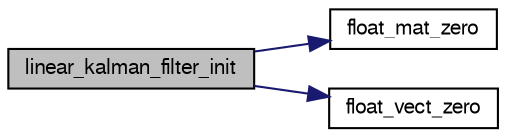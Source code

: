 digraph "linear_kalman_filter_init"
{
  edge [fontname="FreeSans",fontsize="10",labelfontname="FreeSans",labelfontsize="10"];
  node [fontname="FreeSans",fontsize="10",shape=record];
  rankdir="LR";
  Node1 [label="linear_kalman_filter_init",height=0.2,width=0.4,color="black", fillcolor="grey75", style="filled", fontcolor="black"];
  Node1 -> Node2 [color="midnightblue",fontsize="10",style="solid",fontname="FreeSans"];
  Node2 [label="float_mat_zero",height=0.2,width=0.4,color="black", fillcolor="white", style="filled",URL="$group__math__algebra__float.html#ga9a4f92b5522ef528fb5a9d97e5081deb",tooltip="a = 0 "];
  Node1 -> Node3 [color="midnightblue",fontsize="10",style="solid",fontname="FreeSans"];
  Node3 [label="float_vect_zero",height=0.2,width=0.4,color="black", fillcolor="white", style="filled",URL="$group__math__algebra__float.html#ga132a789820c2d2610906e87120af9d18",tooltip="a = 0 "];
}
